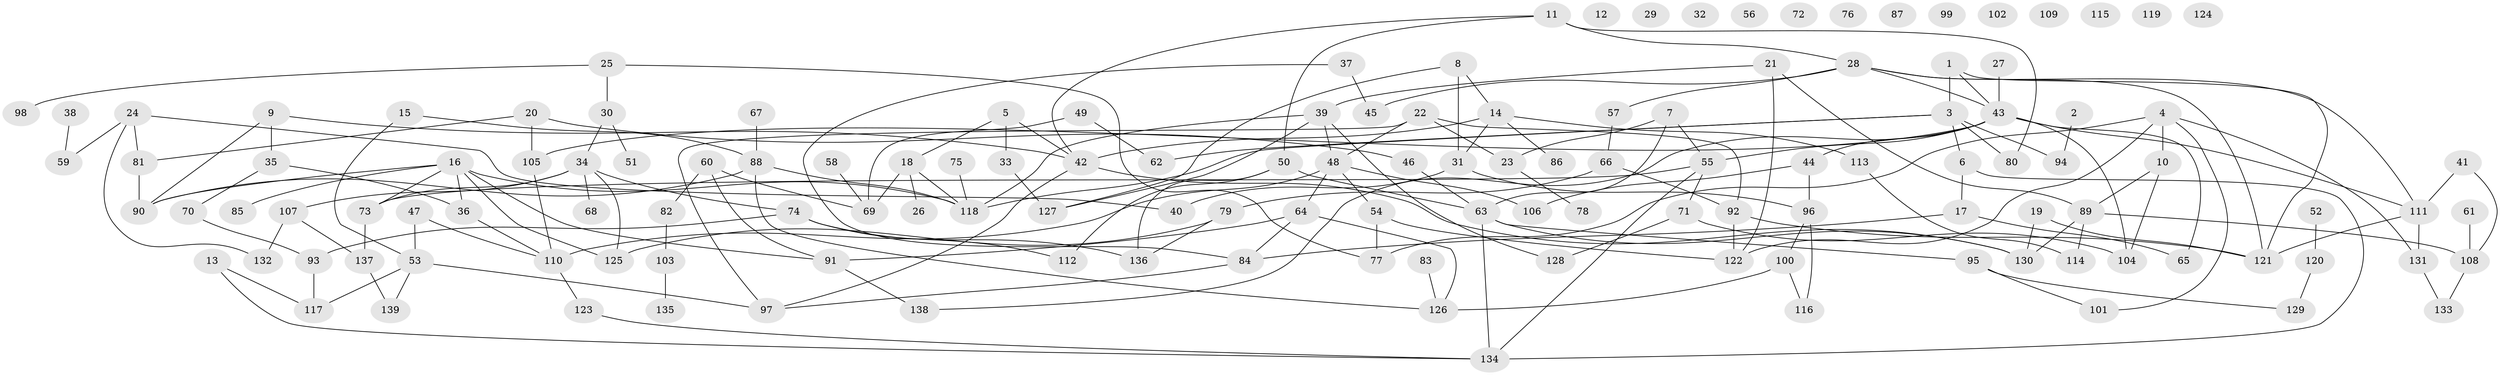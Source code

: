 // Generated by graph-tools (version 1.1) at 2025/25/03/09/25 03:25:22]
// undirected, 139 vertices, 192 edges
graph export_dot {
graph [start="1"]
  node [color=gray90,style=filled];
  1;
  2;
  3;
  4;
  5;
  6;
  7;
  8;
  9;
  10;
  11;
  12;
  13;
  14;
  15;
  16;
  17;
  18;
  19;
  20;
  21;
  22;
  23;
  24;
  25;
  26;
  27;
  28;
  29;
  30;
  31;
  32;
  33;
  34;
  35;
  36;
  37;
  38;
  39;
  40;
  41;
  42;
  43;
  44;
  45;
  46;
  47;
  48;
  49;
  50;
  51;
  52;
  53;
  54;
  55;
  56;
  57;
  58;
  59;
  60;
  61;
  62;
  63;
  64;
  65;
  66;
  67;
  68;
  69;
  70;
  71;
  72;
  73;
  74;
  75;
  76;
  77;
  78;
  79;
  80;
  81;
  82;
  83;
  84;
  85;
  86;
  87;
  88;
  89;
  90;
  91;
  92;
  93;
  94;
  95;
  96;
  97;
  98;
  99;
  100;
  101;
  102;
  103;
  104;
  105;
  106;
  107;
  108;
  109;
  110;
  111;
  112;
  113;
  114;
  115;
  116;
  117;
  118;
  119;
  120;
  121;
  122;
  123;
  124;
  125;
  126;
  127;
  128;
  129;
  130;
  131;
  132;
  133;
  134;
  135;
  136;
  137;
  138;
  139;
  1 -- 3;
  1 -- 43;
  1 -- 121;
  2 -- 94;
  3 -- 6;
  3 -- 62;
  3 -- 80;
  3 -- 94;
  3 -- 118;
  4 -- 10;
  4 -- 77;
  4 -- 101;
  4 -- 122;
  4 -- 131;
  5 -- 18;
  5 -- 33;
  5 -- 42;
  6 -- 17;
  6 -- 134;
  7 -- 23;
  7 -- 55;
  7 -- 63;
  8 -- 14;
  8 -- 31;
  8 -- 127;
  9 -- 35;
  9 -- 42;
  9 -- 90;
  10 -- 89;
  10 -- 104;
  11 -- 28;
  11 -- 42;
  11 -- 50;
  11 -- 80;
  13 -- 117;
  13 -- 134;
  14 -- 31;
  14 -- 42;
  14 -- 86;
  14 -- 113;
  15 -- 53;
  15 -- 88;
  16 -- 36;
  16 -- 73;
  16 -- 85;
  16 -- 90;
  16 -- 91;
  16 -- 118;
  16 -- 125;
  17 -- 65;
  17 -- 84;
  18 -- 26;
  18 -- 69;
  18 -- 118;
  19 -- 121;
  19 -- 130;
  20 -- 46;
  20 -- 81;
  20 -- 105;
  21 -- 39;
  21 -- 89;
  21 -- 122;
  22 -- 23;
  22 -- 48;
  22 -- 92;
  22 -- 97;
  23 -- 78;
  24 -- 40;
  24 -- 59;
  24 -- 81;
  24 -- 132;
  25 -- 30;
  25 -- 77;
  25 -- 98;
  27 -- 43;
  28 -- 43;
  28 -- 45;
  28 -- 57;
  28 -- 111;
  28 -- 121;
  30 -- 34;
  30 -- 51;
  31 -- 40;
  31 -- 96;
  33 -- 127;
  34 -- 68;
  34 -- 73;
  34 -- 74;
  34 -- 107;
  34 -- 125;
  35 -- 36;
  35 -- 70;
  36 -- 110;
  37 -- 45;
  37 -- 84;
  38 -- 59;
  39 -- 48;
  39 -- 118;
  39 -- 127;
  39 -- 128;
  41 -- 108;
  41 -- 111;
  42 -- 97;
  42 -- 130;
  43 -- 44;
  43 -- 55;
  43 -- 65;
  43 -- 104;
  43 -- 105;
  43 -- 111;
  43 -- 138;
  44 -- 96;
  44 -- 106;
  46 -- 63;
  47 -- 53;
  47 -- 110;
  48 -- 54;
  48 -- 64;
  48 -- 106;
  48 -- 110;
  49 -- 62;
  49 -- 69;
  50 -- 63;
  50 -- 112;
  50 -- 136;
  52 -- 120;
  53 -- 97;
  53 -- 117;
  53 -- 139;
  54 -- 77;
  54 -- 122;
  55 -- 71;
  55 -- 73;
  55 -- 134;
  57 -- 66;
  58 -- 69;
  60 -- 69;
  60 -- 82;
  60 -- 91;
  61 -- 108;
  63 -- 95;
  63 -- 130;
  63 -- 134;
  64 -- 84;
  64 -- 91;
  64 -- 126;
  66 -- 79;
  66 -- 92;
  67 -- 88;
  70 -- 93;
  71 -- 104;
  71 -- 128;
  73 -- 137;
  74 -- 93;
  74 -- 112;
  74 -- 136;
  75 -- 118;
  79 -- 125;
  79 -- 136;
  81 -- 90;
  82 -- 103;
  83 -- 126;
  84 -- 97;
  88 -- 90;
  88 -- 118;
  88 -- 126;
  89 -- 108;
  89 -- 114;
  89 -- 130;
  91 -- 138;
  92 -- 121;
  92 -- 122;
  93 -- 117;
  95 -- 101;
  95 -- 129;
  96 -- 100;
  96 -- 116;
  100 -- 116;
  100 -- 126;
  103 -- 135;
  105 -- 110;
  107 -- 132;
  107 -- 137;
  108 -- 133;
  110 -- 123;
  111 -- 121;
  111 -- 131;
  113 -- 114;
  120 -- 129;
  123 -- 134;
  131 -- 133;
  137 -- 139;
}
